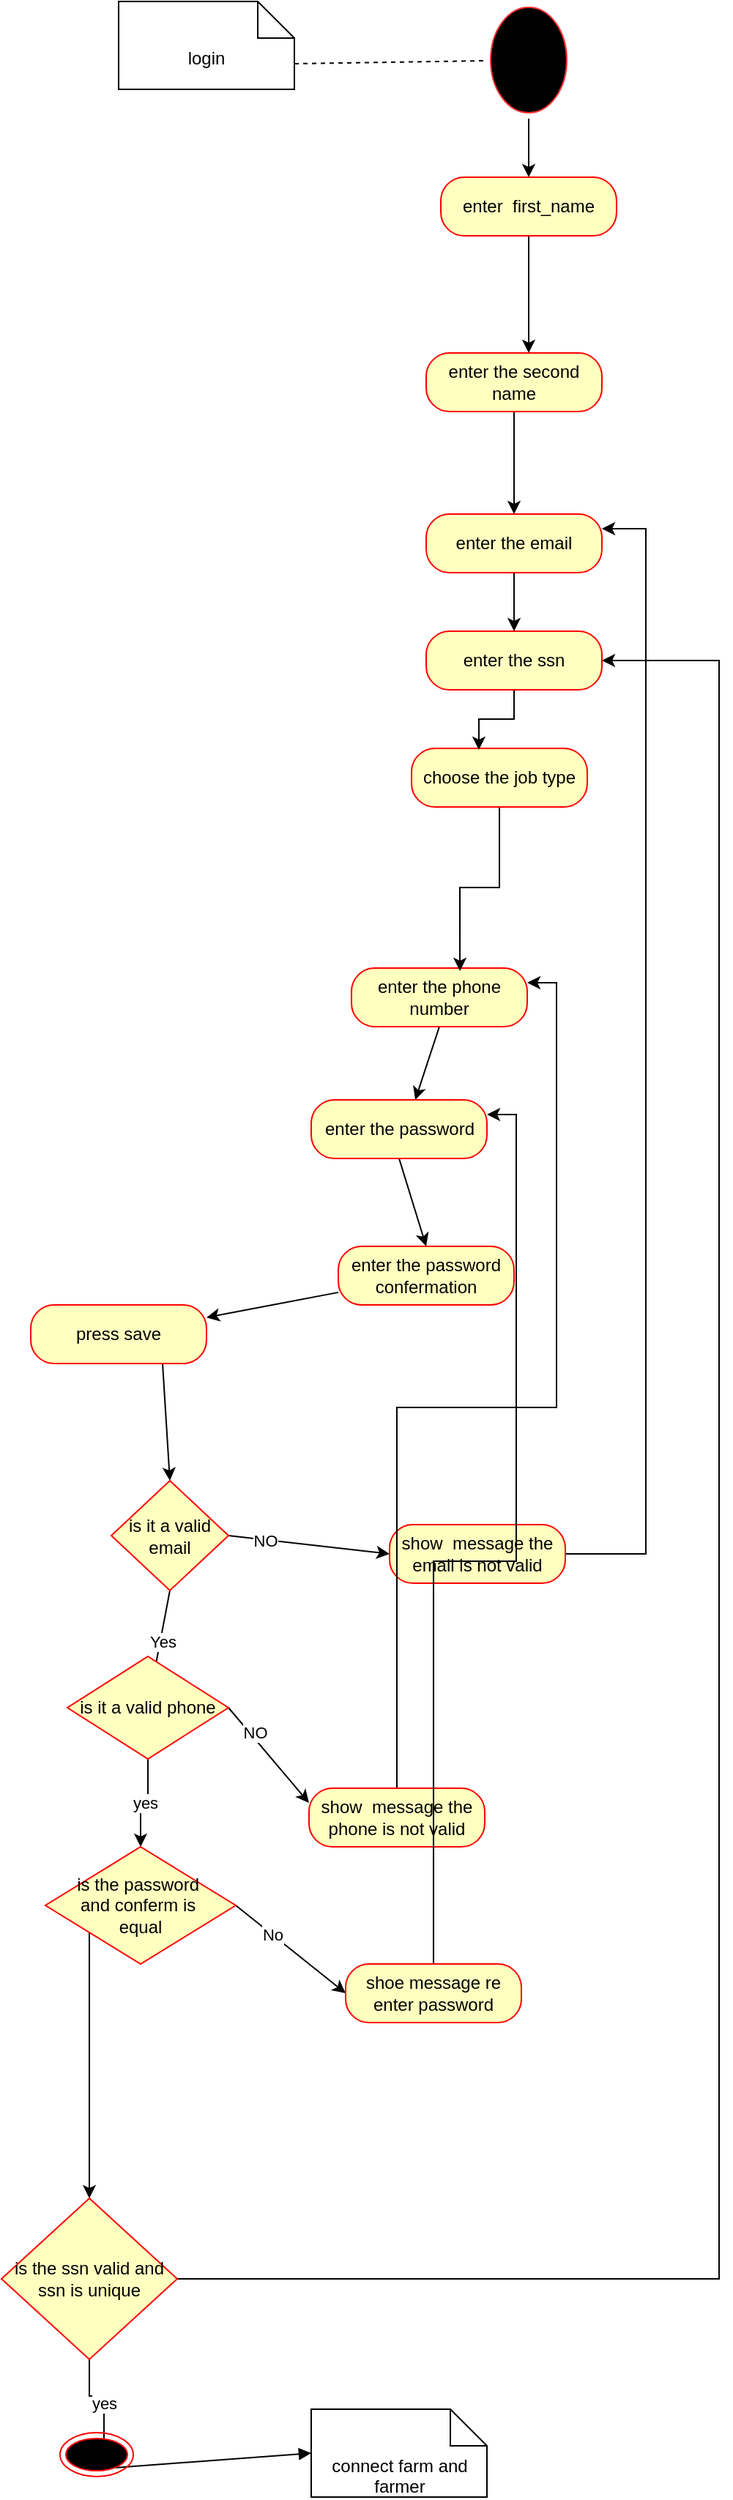 <mxfile version="20.6.2" type="device"><diagram id="y7TI80J5EMO2OL6Fuc2V" name="Page-1"><mxGraphModel dx="702" dy="804" grid="1" gridSize="10" guides="1" tooltips="1" connect="1" arrows="1" fold="1" page="1" pageScale="1" pageWidth="827" pageHeight="1169" math="0" shadow="0"><root><mxCell id="0"/><mxCell id="1" parent="0"/><mxCell id="13" style="edgeStyle=none;html=1;exitX=0.5;exitY=1;exitDx=0;exitDy=0;" parent="1" source="2" target="4" edge="1"><mxGeometry relative="1" as="geometry"/></mxCell><mxCell id="2" value="" style="ellipse;html=1;shape=startState;fillColor=#000000;strokeColor=#FF3333;" parent="1" vertex="1"><mxGeometry x="440" y="50" width="60" height="80" as="geometry"/></mxCell><mxCell id="12" style="edgeStyle=none;html=1;" parent="1" source="4" edge="1"><mxGeometry relative="1" as="geometry"><mxPoint x="470" y="290" as="targetPoint"/></mxGeometry></mxCell><mxCell id="4" value="enter&amp;nbsp; first_name" style="rounded=1;whiteSpace=wrap;html=1;arcSize=40;fontColor=#000000;fillColor=#ffffc0;strokeColor=#ff0000;" parent="1" vertex="1"><mxGeometry x="410" y="170" width="120" height="40" as="geometry"/></mxCell><mxCell id="17" style="edgeStyle=none;html=1;exitX=0.5;exitY=1;exitDx=0;exitDy=0;entryX=0.5;entryY=0;entryDx=0;entryDy=0;" parent="1" source="10" target="15" edge="1"><mxGeometry relative="1" as="geometry"/></mxCell><mxCell id="10" value="enter the second name" style="rounded=1;whiteSpace=wrap;html=1;arcSize=40;fontColor=#000000;fillColor=#ffffc0;strokeColor=#ff0000;" parent="1" vertex="1"><mxGeometry x="400" y="290" width="120" height="40" as="geometry"/></mxCell><mxCell id="yh1C2YmTezZKA2eTJagd-75" style="edgeStyle=orthogonalEdgeStyle;rounded=0;orthogonalLoop=1;jettySize=auto;html=1;exitX=0.5;exitY=1;exitDx=0;exitDy=0;" edge="1" parent="1" source="15" target="yh1C2YmTezZKA2eTJagd-72"><mxGeometry relative="1" as="geometry"/></mxCell><mxCell id="15" value="enter the email" style="rounded=1;whiteSpace=wrap;html=1;arcSize=40;fontColor=#000000;fillColor=#ffffc0;strokeColor=#ff0000;" parent="1" vertex="1"><mxGeometry x="400" y="400" width="120" height="40" as="geometry"/></mxCell><mxCell id="37" style="edgeStyle=none;html=1;exitX=0.5;exitY=1;exitDx=0;exitDy=0;strokeColor=#000000;entryX=0.592;entryY=0;entryDx=0;entryDy=0;entryPerimeter=0;" parent="1" source="27" target="43" edge="1"><mxGeometry relative="1" as="geometry"><mxPoint x="402.04" y="826.02" as="targetPoint"/></mxGeometry></mxCell><mxCell id="27" value="enter the phone number" style="rounded=1;whiteSpace=wrap;html=1;arcSize=40;fontColor=#000000;fillColor=#ffffc0;strokeColor=#ff0000;" parent="1" vertex="1"><mxGeometry x="349" y="710" width="120" height="40" as="geometry"/></mxCell><mxCell id="62" style="edgeStyle=none;html=1;exitX=0.5;exitY=1;exitDx=0;exitDy=0;entryX=0.5;entryY=0;entryDx=0;entryDy=0;strokeColor=#000000;" parent="1" source="43" target="56" edge="1"><mxGeometry relative="1" as="geometry"/></mxCell><mxCell id="43" value="enter the password" style="rounded=1;whiteSpace=wrap;html=1;arcSize=40;fontColor=#000000;fillColor=#ffffc0;strokeColor=#ff0000;" parent="1" vertex="1"><mxGeometry x="321.5" y="800" width="120" height="40" as="geometry"/></mxCell><mxCell id="58" value="" style="edgeStyle=none;html=1;strokeColor=#000000;" parent="1" source="56" target="63" edge="1"><mxGeometry relative="1" as="geometry"><mxPoint x="268.96" y="952" as="targetPoint"/></mxGeometry></mxCell><mxCell id="56" value="enter the password confermation" style="rounded=1;whiteSpace=wrap;html=1;arcSize=40;fontColor=#000000;fillColor=#ffffc0;strokeColor=#ff0000;" parent="1" vertex="1"><mxGeometry x="340" y="900" width="120" height="40" as="geometry"/></mxCell><mxCell id="67" style="edgeStyle=none;html=1;exitX=0.75;exitY=1;exitDx=0;exitDy=0;strokeColor=#000000;entryX=0.5;entryY=0;entryDx=0;entryDy=0;" parent="1" source="63" target="KIaMyvKKghwMmPH6mr_A-76" edge="1"><mxGeometry relative="1" as="geometry"><mxPoint x="277" y="1070" as="targetPoint"/><mxPoint x="277" y="990" as="sourcePoint"/></mxGeometry></mxCell><mxCell id="63" value="press save" style="rounded=1;whiteSpace=wrap;html=1;arcSize=40;fontColor=#000000;fillColor=#ffffc0;strokeColor=#ff0000;" parent="1" vertex="1"><mxGeometry x="130" y="940" width="120" height="40" as="geometry"/></mxCell><mxCell id="71" style="edgeStyle=none;html=1;exitX=0;exitY=0;exitDx=120;exitDy=42.5;exitPerimeter=0;dashed=1;endArrow=none;endFill=0;" parent="1" source="70" target="2" edge="1"><mxGeometry relative="1" as="geometry"/></mxCell><mxCell id="70" value="login" style="shape=note2;boundedLbl=1;whiteSpace=wrap;html=1;size=25;verticalAlign=top;align=center;" parent="1" vertex="1"><mxGeometry x="190" y="50" width="120" height="60" as="geometry"/></mxCell><mxCell id="jVGihEYOSi9a8pymtTu7-79" style="edgeStyle=orthogonalEdgeStyle;rounded=0;orthogonalLoop=1;jettySize=auto;html=1;exitX=0.5;exitY=1;exitDx=0;exitDy=0;entryX=0.617;entryY=0.05;entryDx=0;entryDy=0;entryPerimeter=0;" parent="1" source="jVGihEYOSi9a8pymtTu7-73" target="27" edge="1"><mxGeometry relative="1" as="geometry"><mxPoint x="435" y="630" as="targetPoint"/></mxGeometry></mxCell><mxCell id="jVGihEYOSi9a8pymtTu7-73" value="choose the job type" style="rounded=1;whiteSpace=wrap;html=1;arcSize=40;fontColor=#000000;fillColor=#ffffc0;strokeColor=#ff0000;" parent="1" vertex="1"><mxGeometry x="390" y="560" width="120" height="40" as="geometry"/></mxCell><mxCell id="KIaMyvKKghwMmPH6mr_A-72" style="edgeStyle=none;html=1;exitX=1;exitY=0.5;exitDx=0;exitDy=0;entryX=0;entryY=0.5;entryDx=0;entryDy=0;strokeColor=#000000;" parent="1" source="KIaMyvKKghwMmPH6mr_A-76" target="KIaMyvKKghwMmPH6mr_A-77" edge="1"><mxGeometry relative="1" as="geometry"/></mxCell><mxCell id="KIaMyvKKghwMmPH6mr_A-73" value="NO" style="edgeLabel;html=1;align=center;verticalAlign=middle;resizable=0;points=[];" parent="KIaMyvKKghwMmPH6mr_A-72" vertex="1" connectable="0"><mxGeometry x="-0.558" relative="1" as="geometry"><mxPoint as="offset"/></mxGeometry></mxCell><mxCell id="KIaMyvKKghwMmPH6mr_A-74" style="edgeStyle=none;html=1;exitX=0.5;exitY=1;exitDx=0;exitDy=0;strokeColor=#000000;entryX=0.5;entryY=0;entryDx=0;entryDy=0;" parent="1" source="KIaMyvKKghwMmPH6mr_A-76" edge="1"><mxGeometry relative="1" as="geometry"><mxPoint x="205" y="1240" as="targetPoint"/></mxGeometry></mxCell><mxCell id="KIaMyvKKghwMmPH6mr_A-75" value="Yes" style="edgeLabel;html=1;align=center;verticalAlign=middle;resizable=0;points=[];" parent="KIaMyvKKghwMmPH6mr_A-74" vertex="1" connectable="0"><mxGeometry x="-0.344" y="2" relative="1" as="geometry"><mxPoint x="-1" as="offset"/></mxGeometry></mxCell><mxCell id="KIaMyvKKghwMmPH6mr_A-76" value="is it a valid email" style="rhombus;whiteSpace=wrap;html=1;fillColor=#ffffc0;strokeColor=#ff0000;" parent="1" vertex="1"><mxGeometry x="185" y="1060" width="80" height="75" as="geometry"/></mxCell><mxCell id="KIaMyvKKghwMmPH6mr_A-81" style="edgeStyle=orthogonalEdgeStyle;rounded=0;orthogonalLoop=1;jettySize=auto;html=1;entryX=1;entryY=0.25;entryDx=0;entryDy=0;" parent="1" source="KIaMyvKKghwMmPH6mr_A-77" target="15" edge="1"><mxGeometry relative="1" as="geometry"><Array as="points"><mxPoint x="550" y="1110"/><mxPoint x="550" y="410"/></Array></mxGeometry></mxCell><mxCell id="KIaMyvKKghwMmPH6mr_A-77" value="show&amp;nbsp; message the email is not valid" style="rounded=1;whiteSpace=wrap;html=1;arcSize=40;fontColor=#000000;fillColor=#ffffc0;strokeColor=#ff0000;" parent="1" vertex="1"><mxGeometry x="375" y="1090" width="120" height="40" as="geometry"/></mxCell><mxCell id="KIaMyvKKghwMmPH6mr_A-82" style="edgeStyle=none;html=1;exitX=1;exitY=0.5;exitDx=0;exitDy=0;entryX=0;entryY=0.25;entryDx=0;entryDy=0;strokeColor=#000000;" parent="1" source="KIaMyvKKghwMmPH6mr_A-85" target="KIaMyvKKghwMmPH6mr_A-86" edge="1"><mxGeometry relative="1" as="geometry"><mxPoint x="260" y="1275" as="sourcePoint"/></mxGeometry></mxCell><mxCell id="KIaMyvKKghwMmPH6mr_A-83" value="NO" style="edgeLabel;html=1;align=center;verticalAlign=middle;resizable=0;points=[];" parent="KIaMyvKKghwMmPH6mr_A-82" vertex="1" connectable="0"><mxGeometry x="-0.435" y="3" relative="1" as="geometry"><mxPoint as="offset"/></mxGeometry></mxCell><mxCell id="KIaMyvKKghwMmPH6mr_A-84" style="edgeStyle=none;html=1;exitX=0.5;exitY=1;exitDx=0;exitDy=0;strokeColor=#000000;" parent="1" edge="1"><mxGeometry relative="1" as="geometry"><mxPoint x="201.94" y="1371.194" as="targetPoint"/><mxPoint x="205" y="1310" as="sourcePoint"/></mxGeometry></mxCell><mxCell id="KIaMyvKKghwMmPH6mr_A-97" value="yes" style="edgeLabel;html=1;align=center;verticalAlign=middle;resizable=0;points=[];" parent="KIaMyvKKghwMmPH6mr_A-84" vertex="1" connectable="0"><mxGeometry x="-0.573" y="-1" relative="1" as="geometry"><mxPoint x="-3" y="17" as="offset"/></mxGeometry></mxCell><mxCell id="yh1C2YmTezZKA2eTJagd-76" value="yes" style="edgeStyle=orthogonalEdgeStyle;rounded=0;orthogonalLoop=1;jettySize=auto;html=1;exitX=0.5;exitY=1;exitDx=0;exitDy=0;" edge="1" parent="1" source="KIaMyvKKghwMmPH6mr_A-85" target="KIaMyvKKghwMmPH6mr_A-91"><mxGeometry relative="1" as="geometry"/></mxCell><mxCell id="KIaMyvKKghwMmPH6mr_A-85" value="is it a valid phone" style="rhombus;whiteSpace=wrap;html=1;fillColor=#ffffc0;strokeColor=#ff0000;" parent="1" vertex="1"><mxGeometry x="155" y="1180" width="110" height="70" as="geometry"/></mxCell><mxCell id="KIaMyvKKghwMmPH6mr_A-87" style="edgeStyle=orthogonalEdgeStyle;rounded=0;orthogonalLoop=1;jettySize=auto;html=1;exitX=0.5;exitY=0;exitDx=0;exitDy=0;entryX=1;entryY=0.25;entryDx=0;entryDy=0;" parent="1" source="KIaMyvKKghwMmPH6mr_A-86" target="27" edge="1"><mxGeometry relative="1" as="geometry"/></mxCell><mxCell id="KIaMyvKKghwMmPH6mr_A-86" value="show&amp;nbsp; message the phone is not valid" style="rounded=1;whiteSpace=wrap;html=1;arcSize=40;fontColor=#000000;fillColor=#ffffc0;strokeColor=#ff0000;" parent="1" vertex="1"><mxGeometry x="320" y="1270" width="120" height="40" as="geometry"/></mxCell><mxCell id="KIaMyvKKghwMmPH6mr_A-88" style="edgeStyle=none;html=1;exitX=1;exitY=0.5;exitDx=0;exitDy=0;entryX=0;entryY=0.5;entryDx=0;entryDy=0;strokeColor=#000000;" parent="1" source="KIaMyvKKghwMmPH6mr_A-91" target="KIaMyvKKghwMmPH6mr_A-92" edge="1"><mxGeometry relative="1" as="geometry"><mxPoint x="265" y="1410" as="sourcePoint"/></mxGeometry></mxCell><mxCell id="KIaMyvKKghwMmPH6mr_A-89" value="No" style="edgeLabel;html=1;align=center;verticalAlign=middle;resizable=0;points=[];" parent="KIaMyvKKghwMmPH6mr_A-88" vertex="1" connectable="0"><mxGeometry x="-0.348" relative="1" as="geometry"><mxPoint as="offset"/></mxGeometry></mxCell><mxCell id="KIaMyvKKghwMmPH6mr_A-96" style="edgeStyle=orthogonalEdgeStyle;rounded=0;orthogonalLoop=1;jettySize=auto;html=1;entryX=0.5;entryY=0;entryDx=0;entryDy=0;" parent="1" source="KIaMyvKKghwMmPH6mr_A-91" target="yh1C2YmTezZKA2eTJagd-77" edge="1"><mxGeometry relative="1" as="geometry"><mxPoint x="185" y="1510.01" as="targetPoint"/><Array as="points"><mxPoint x="170" y="1460"/><mxPoint x="170" y="1460"/></Array></mxGeometry></mxCell><mxCell id="KIaMyvKKghwMmPH6mr_A-91" value="is the password&amp;nbsp;&lt;br&gt;and conferm is&amp;nbsp;&lt;br&gt;equal" style="rhombus;whiteSpace=wrap;html=1;fillColor=#ffffc0;strokeColor=#ff0000;" parent="1" vertex="1"><mxGeometry x="140" y="1310" width="130" height="80" as="geometry"/></mxCell><mxCell id="KIaMyvKKghwMmPH6mr_A-95" style="edgeStyle=orthogonalEdgeStyle;rounded=0;orthogonalLoop=1;jettySize=auto;html=1;exitX=0.5;exitY=0;exitDx=0;exitDy=0;entryX=1;entryY=0.25;entryDx=0;entryDy=0;" parent="1" source="KIaMyvKKghwMmPH6mr_A-92" target="43" edge="1"><mxGeometry relative="1" as="geometry"/></mxCell><mxCell id="KIaMyvKKghwMmPH6mr_A-92" value="shoe message re enter password" style="rounded=1;whiteSpace=wrap;html=1;arcSize=40;fontColor=#000000;fillColor=#ffffc0;strokeColor=#ff0000;" parent="1" vertex="1"><mxGeometry x="345" y="1390" width="120" height="40" as="geometry"/></mxCell><mxCell id="yh1C2YmTezZKA2eTJagd-74" style="edgeStyle=orthogonalEdgeStyle;rounded=0;orthogonalLoop=1;jettySize=auto;html=1;exitX=0.5;exitY=1;exitDx=0;exitDy=0;entryX=0.383;entryY=0.025;entryDx=0;entryDy=0;entryPerimeter=0;" edge="1" parent="1" source="yh1C2YmTezZKA2eTJagd-72" target="jVGihEYOSi9a8pymtTu7-73"><mxGeometry relative="1" as="geometry"/></mxCell><mxCell id="yh1C2YmTezZKA2eTJagd-72" value="enter the ssn" style="rounded=1;whiteSpace=wrap;html=1;arcSize=40;fontColor=#000000;fillColor=#ffffc0;strokeColor=#ff0000;" vertex="1" parent="1"><mxGeometry x="400" y="480" width="120" height="40" as="geometry"/></mxCell><mxCell id="yh1C2YmTezZKA2eTJagd-84" value="yes" style="edgeStyle=orthogonalEdgeStyle;rounded=0;orthogonalLoop=1;jettySize=auto;html=1;exitX=0.5;exitY=1;exitDx=0;exitDy=0;entryX=0.6;entryY=0.667;entryDx=0;entryDy=0;entryPerimeter=0;" edge="1" parent="1" source="yh1C2YmTezZKA2eTJagd-77" target="yh1C2YmTezZKA2eTJagd-81"><mxGeometry relative="1" as="geometry"/></mxCell><mxCell id="yh1C2YmTezZKA2eTJagd-85" style="edgeStyle=orthogonalEdgeStyle;rounded=0;orthogonalLoop=1;jettySize=auto;html=1;exitX=1;exitY=0.5;exitDx=0;exitDy=0;entryX=1;entryY=0.5;entryDx=0;entryDy=0;" edge="1" parent="1" source="yh1C2YmTezZKA2eTJagd-77" target="yh1C2YmTezZKA2eTJagd-72"><mxGeometry relative="1" as="geometry"><Array as="points"><mxPoint x="600" y="1605"/><mxPoint x="600" y="500"/></Array></mxGeometry></mxCell><mxCell id="yh1C2YmTezZKA2eTJagd-77" value="is the ssn valid and ssn is unique" style="rhombus;whiteSpace=wrap;html=1;fillColor=#ffffc0;strokeColor=#ff0000;" vertex="1" parent="1"><mxGeometry x="110" y="1550" width="120" height="110" as="geometry"/></mxCell><mxCell id="yh1C2YmTezZKA2eTJagd-80" style="edgeStyle=none;html=1;exitX=0.74;exitY=0.8;exitDx=0;exitDy=0;entryX=0;entryY=0.5;entryDx=0;entryDy=0;entryPerimeter=0;endArrow=block;endFill=1;exitPerimeter=0;" edge="1" parent="1" source="yh1C2YmTezZKA2eTJagd-81" target="yh1C2YmTezZKA2eTJagd-82"><mxGeometry relative="1" as="geometry"><mxPoint x="195" y="1785" as="sourcePoint"/></mxGeometry></mxCell><mxCell id="yh1C2YmTezZKA2eTJagd-81" value="" style="ellipse;html=1;shape=endState;fillColor=#000000;strokeColor=#ff0000;" vertex="1" parent="1"><mxGeometry x="150" y="1710" width="50" height="30" as="geometry"/></mxCell><mxCell id="yh1C2YmTezZKA2eTJagd-82" value="connect farm and farmer" style="shape=note2;boundedLbl=1;whiteSpace=wrap;html=1;size=25;verticalAlign=top;align=center;" vertex="1" parent="1"><mxGeometry x="321.5" y="1694" width="120" height="60" as="geometry"/></mxCell></root></mxGraphModel></diagram></mxfile>